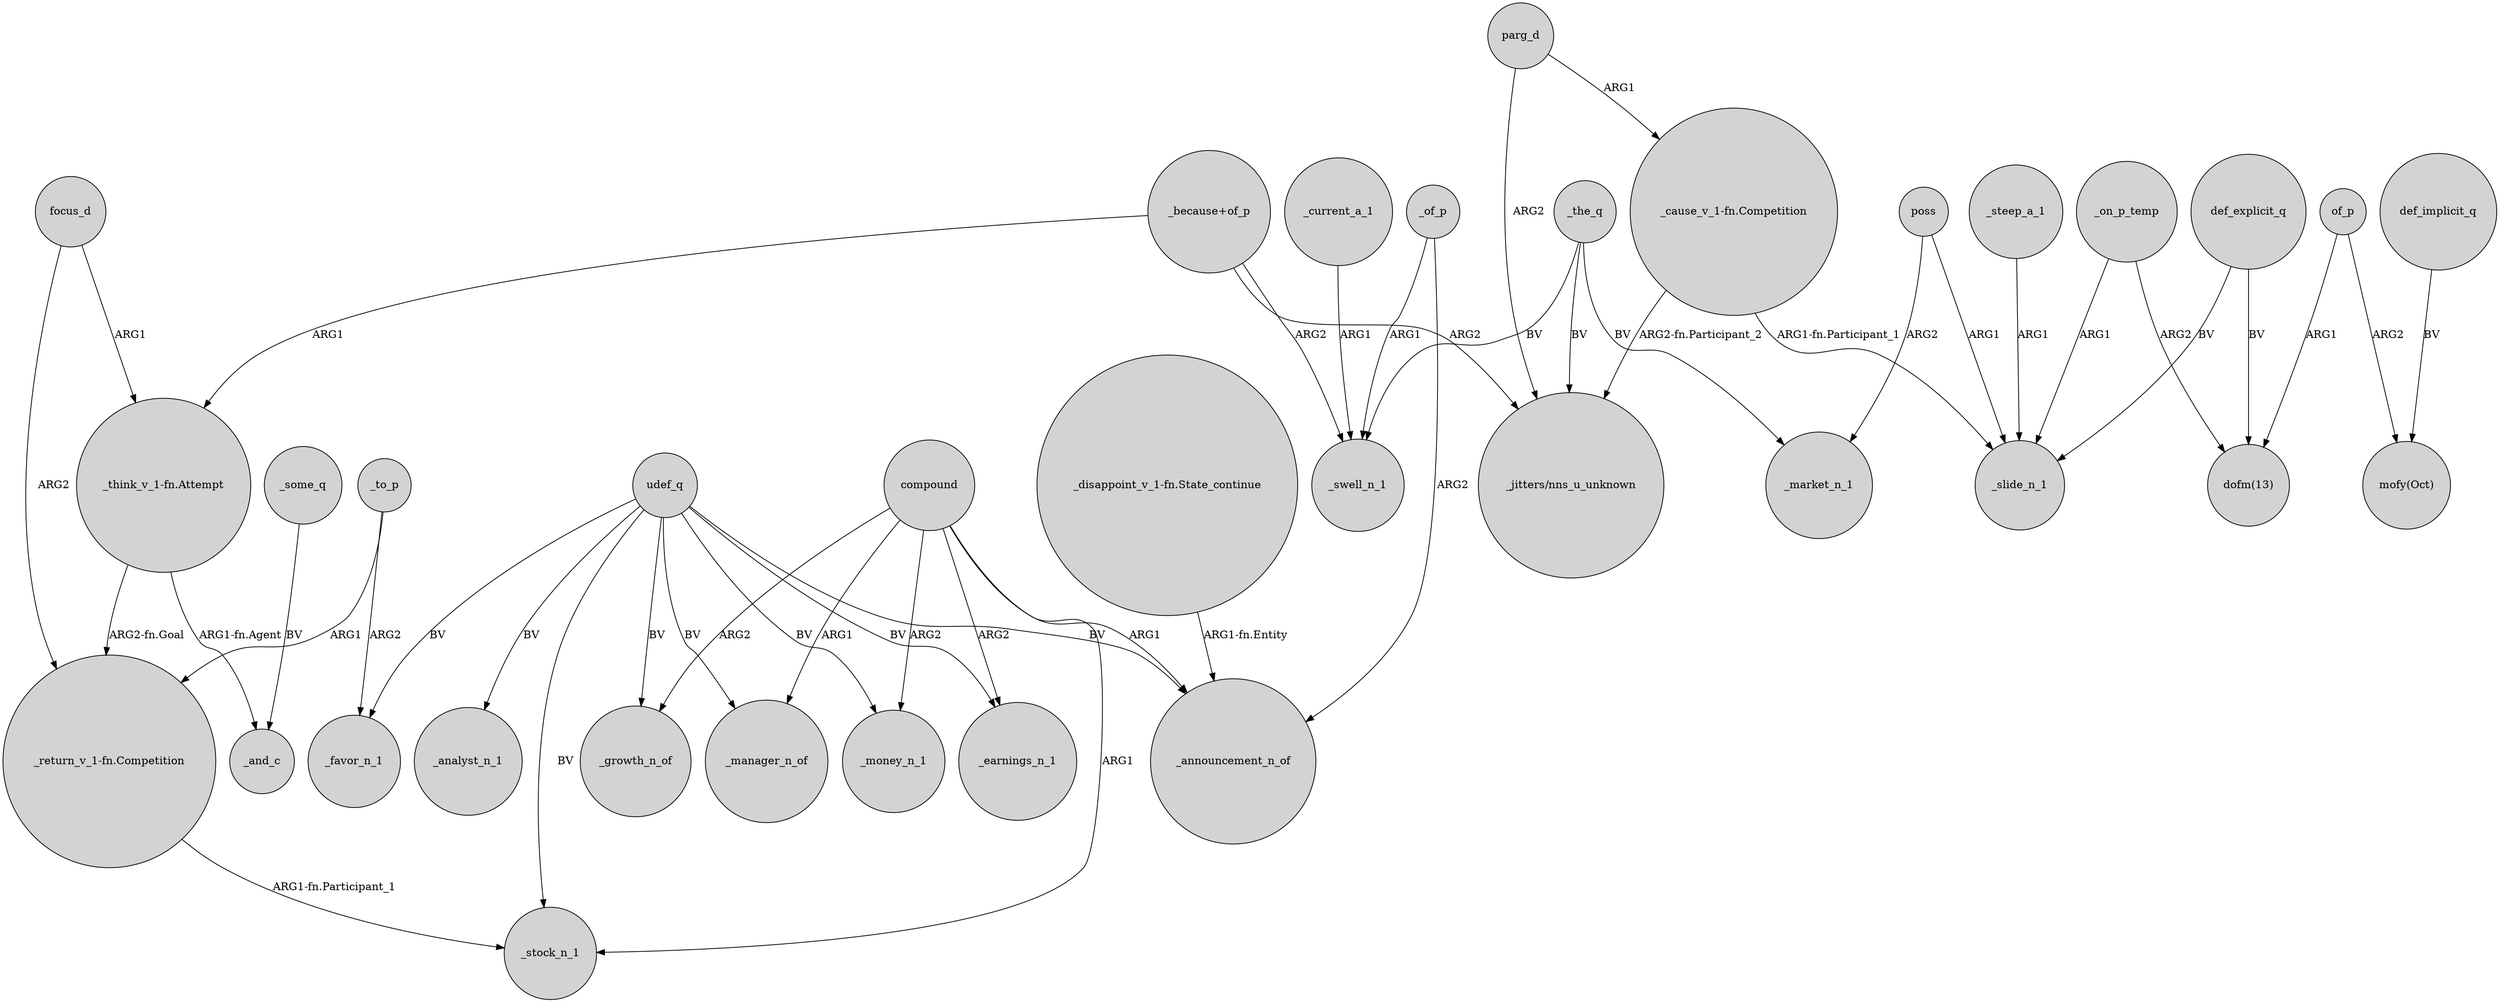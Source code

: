 digraph {
	node [shape=circle style=filled]
	"_return_v_1-fn.Competition" -> _stock_n_1 [label="ARG1-fn.Participant_1"]
	_steep_a_1 -> _slide_n_1 [label=ARG1]
	parg_d -> "_cause_v_1-fn.Competition" [label=ARG1]
	_on_p_temp -> "dofm(13)" [label=ARG2]
	_current_a_1 -> _swell_n_1 [label=ARG1]
	"_think_v_1-fn.Attempt" -> _and_c [label="ARG1-fn.Agent"]
	udef_q -> _analyst_n_1 [label=BV]
	of_p -> "mofy(Oct)" [label=ARG2]
	udef_q -> _manager_n_of [label=BV]
	"_because+of_p" -> _swell_n_1 [label=ARG2]
	_of_p -> _announcement_n_of [label=ARG2]
	def_explicit_q -> "dofm(13)" [label=BV]
	of_p -> "dofm(13)" [label=ARG1]
	"_cause_v_1-fn.Competition" -> "_jitters/nns_u_unknown" [label="ARG2-fn.Participant_2"]
	"_because+of_p" -> "_jitters/nns_u_unknown" [label=ARG2]
	_the_q -> _market_n_1 [label=BV]
	compound -> _stock_n_1 [label=ARG1]
	"_think_v_1-fn.Attempt" -> "_return_v_1-fn.Competition" [label="ARG2-fn.Goal"]
	def_explicit_q -> _slide_n_1 [label=BV]
	compound -> _earnings_n_1 [label=ARG2]
	udef_q -> _announcement_n_of [label=BV]
	_to_p -> "_return_v_1-fn.Competition" [label=ARG1]
	udef_q -> _stock_n_1 [label=BV]
	"_because+of_p" -> "_think_v_1-fn.Attempt" [label=ARG1]
	compound -> _announcement_n_of [label=ARG1]
	udef_q -> _favor_n_1 [label=BV]
	udef_q -> _money_n_1 [label=BV]
	udef_q -> _earnings_n_1 [label=BV]
	"_disappoint_v_1-fn.State_continue" -> _announcement_n_of [label="ARG1-fn.Entity"]
	_of_p -> _swell_n_1 [label=ARG1]
	focus_d -> "_return_v_1-fn.Competition" [label=ARG2]
	poss -> _slide_n_1 [label=ARG1]
	compound -> _money_n_1 [label=ARG2]
	compound -> _growth_n_of [label=ARG2]
	def_implicit_q -> "mofy(Oct)" [label=BV]
	_the_q -> "_jitters/nns_u_unknown" [label=BV]
	udef_q -> _growth_n_of [label=BV]
	parg_d -> "_jitters/nns_u_unknown" [label=ARG2]
	_to_p -> _favor_n_1 [label=ARG2]
	poss -> _market_n_1 [label=ARG2]
	_on_p_temp -> _slide_n_1 [label=ARG1]
	compound -> _manager_n_of [label=ARG1]
	"_cause_v_1-fn.Competition" -> _slide_n_1 [label="ARG1-fn.Participant_1"]
	_some_q -> _and_c [label=BV]
	focus_d -> "_think_v_1-fn.Attempt" [label=ARG1]
	_the_q -> _swell_n_1 [label=BV]
}

